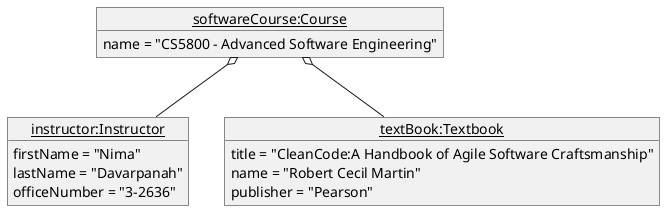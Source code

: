 @startuml
'https://plantuml.com/object-diagram

object "<u>instructor:Instructor</u>" as instructor{
firstName = "Nima"
lastName = "Davarpanah"
officeNumber = "3-2636"
}

object "<u>textBook:Textbook</u>" as textBook {
title = "CleanCode:A Handbook of Agile Software Craftsmanship"
name = "Robert Cecil Martin"
publisher = "Pearson"
}

object "<u>softwareCourse:Course</u>" as softwareCourse{
name = "CS5800 - Advanced Software Engineering"
}

softwareCourse o-- instructor
softwareCourse o-- textBook
@enduml
